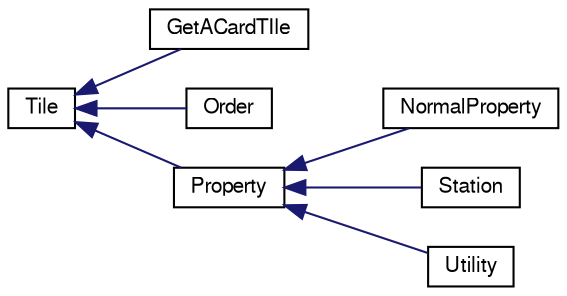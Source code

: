 digraph G
{
  edge [fontname="FreeSans",fontsize="10",labelfontname="FreeSans",labelfontsize="10"];
  node [fontname="FreeSans",fontsize="10",shape=record];
  rankdir="LR";
  Node1 [label="Tile",height=0.2,width=0.4,color="black", fillcolor="white", style="filled",URL="$class_tile.html"];
  Node1 -> Node2 [dir="back",color="midnightblue",fontsize="10",style="solid",fontname="FreeSans"];
  Node2 [label="GetACardTIle",height=0.2,width=0.4,color="black", fillcolor="white", style="filled",URL="$class_get_a_card_t_ile.html"];
  Node1 -> Node3 [dir="back",color="midnightblue",fontsize="10",style="solid",fontname="FreeSans"];
  Node3 [label="Order",height=0.2,width=0.4,color="black", fillcolor="white", style="filled",URL="$class_order.html"];
  Node1 -> Node4 [dir="back",color="midnightblue",fontsize="10",style="solid",fontname="FreeSans"];
  Node4 [label="Property",height=0.2,width=0.4,color="black", fillcolor="white", style="filled",URL="$class_property.html"];
  Node4 -> Node5 [dir="back",color="midnightblue",fontsize="10",style="solid",fontname="FreeSans"];
  Node5 [label="NormalProperty",height=0.2,width=0.4,color="black", fillcolor="white", style="filled",URL="$class_normal_property.html"];
  Node4 -> Node6 [dir="back",color="midnightblue",fontsize="10",style="solid",fontname="FreeSans"];
  Node6 [label="Station",height=0.2,width=0.4,color="black", fillcolor="white", style="filled",URL="$class_station.html"];
  Node4 -> Node7 [dir="back",color="midnightblue",fontsize="10",style="solid",fontname="FreeSans"];
  Node7 [label="Utility",height=0.2,width=0.4,color="black", fillcolor="white", style="filled",URL="$class_utility.html"];
}
